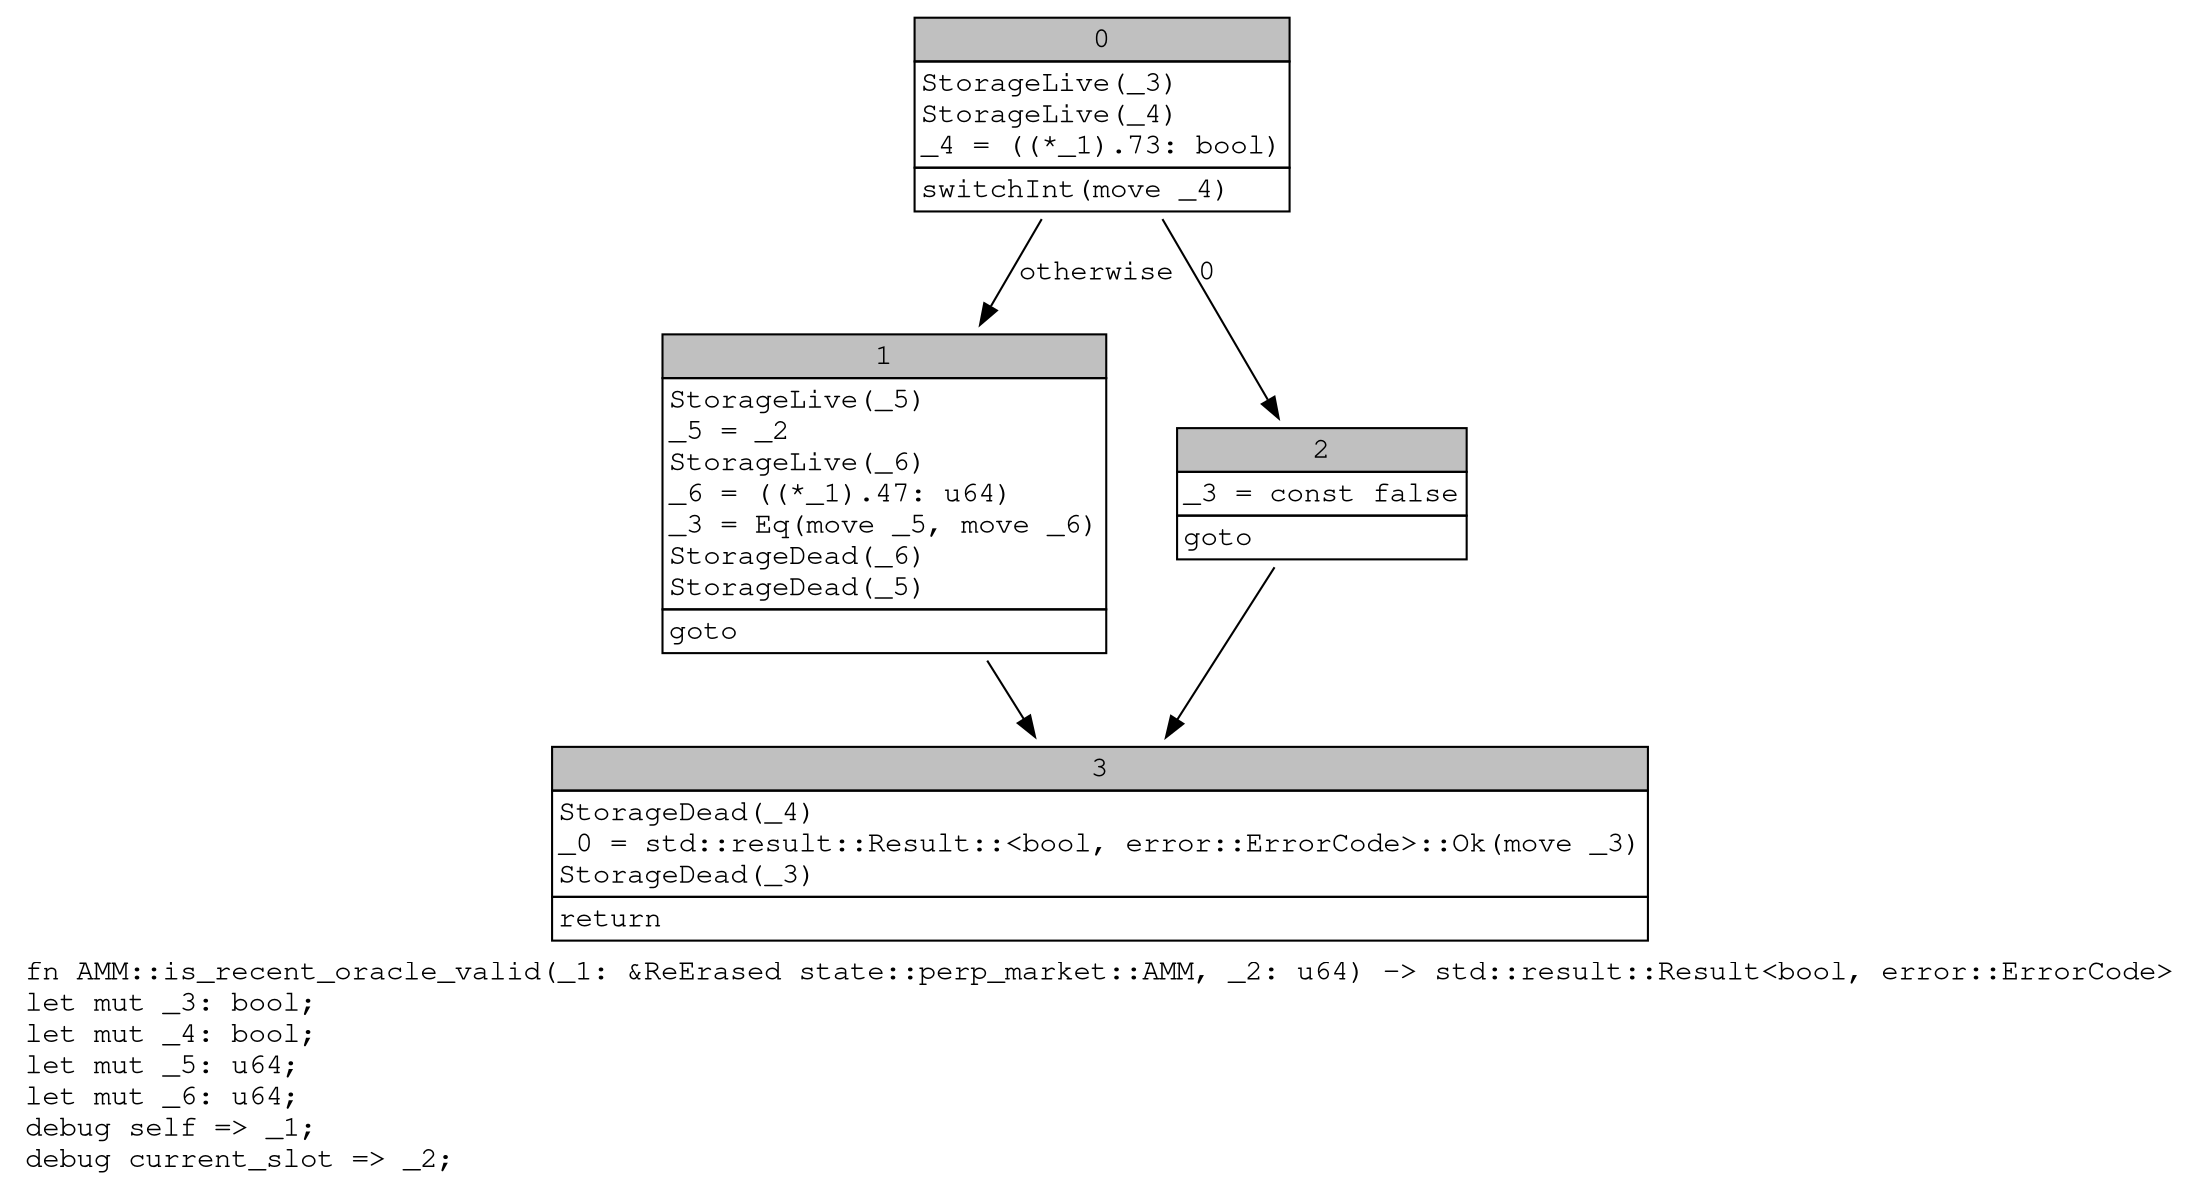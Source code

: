 digraph Mir_0_3844 {
    graph [fontname="Courier, monospace"];
    node [fontname="Courier, monospace"];
    edge [fontname="Courier, monospace"];
    label=<fn AMM::is_recent_oracle_valid(_1: &amp;ReErased state::perp_market::AMM, _2: u64) -&gt; std::result::Result&lt;bool, error::ErrorCode&gt;<br align="left"/>let mut _3: bool;<br align="left"/>let mut _4: bool;<br align="left"/>let mut _5: u64;<br align="left"/>let mut _6: u64;<br align="left"/>debug self =&gt; _1;<br align="left"/>debug current_slot =&gt; _2;<br align="left"/>>;
    bb0__0_3844 [shape="none", label=<<table border="0" cellborder="1" cellspacing="0"><tr><td bgcolor="gray" align="center" colspan="1">0</td></tr><tr><td align="left" balign="left">StorageLive(_3)<br/>StorageLive(_4)<br/>_4 = ((*_1).73: bool)<br/></td></tr><tr><td align="left">switchInt(move _4)</td></tr></table>>];
    bb1__0_3844 [shape="none", label=<<table border="0" cellborder="1" cellspacing="0"><tr><td bgcolor="gray" align="center" colspan="1">1</td></tr><tr><td align="left" balign="left">StorageLive(_5)<br/>_5 = _2<br/>StorageLive(_6)<br/>_6 = ((*_1).47: u64)<br/>_3 = Eq(move _5, move _6)<br/>StorageDead(_6)<br/>StorageDead(_5)<br/></td></tr><tr><td align="left">goto</td></tr></table>>];
    bb2__0_3844 [shape="none", label=<<table border="0" cellborder="1" cellspacing="0"><tr><td bgcolor="gray" align="center" colspan="1">2</td></tr><tr><td align="left" balign="left">_3 = const false<br/></td></tr><tr><td align="left">goto</td></tr></table>>];
    bb3__0_3844 [shape="none", label=<<table border="0" cellborder="1" cellspacing="0"><tr><td bgcolor="gray" align="center" colspan="1">3</td></tr><tr><td align="left" balign="left">StorageDead(_4)<br/>_0 = std::result::Result::&lt;bool, error::ErrorCode&gt;::Ok(move _3)<br/>StorageDead(_3)<br/></td></tr><tr><td align="left">return</td></tr></table>>];
    bb0__0_3844 -> bb2__0_3844 [label="0"];
    bb0__0_3844 -> bb1__0_3844 [label="otherwise"];
    bb1__0_3844 -> bb3__0_3844 [label=""];
    bb2__0_3844 -> bb3__0_3844 [label=""];
}
